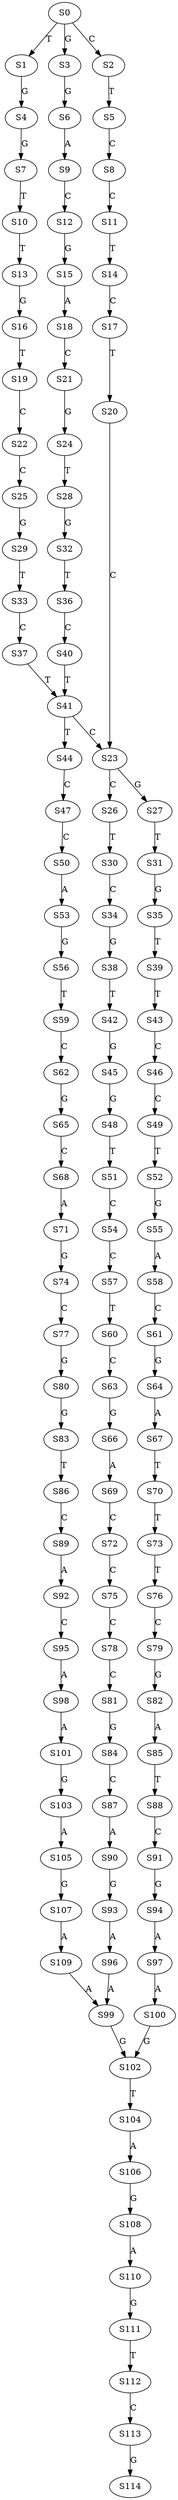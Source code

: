 strict digraph  {
	S0 -> S1 [ label = T ];
	S0 -> S2 [ label = C ];
	S0 -> S3 [ label = G ];
	S1 -> S4 [ label = G ];
	S2 -> S5 [ label = T ];
	S3 -> S6 [ label = G ];
	S4 -> S7 [ label = G ];
	S5 -> S8 [ label = C ];
	S6 -> S9 [ label = A ];
	S7 -> S10 [ label = T ];
	S8 -> S11 [ label = C ];
	S9 -> S12 [ label = C ];
	S10 -> S13 [ label = T ];
	S11 -> S14 [ label = T ];
	S12 -> S15 [ label = G ];
	S13 -> S16 [ label = G ];
	S14 -> S17 [ label = C ];
	S15 -> S18 [ label = A ];
	S16 -> S19 [ label = T ];
	S17 -> S20 [ label = T ];
	S18 -> S21 [ label = C ];
	S19 -> S22 [ label = C ];
	S20 -> S23 [ label = C ];
	S21 -> S24 [ label = G ];
	S22 -> S25 [ label = C ];
	S23 -> S26 [ label = C ];
	S23 -> S27 [ label = G ];
	S24 -> S28 [ label = T ];
	S25 -> S29 [ label = G ];
	S26 -> S30 [ label = T ];
	S27 -> S31 [ label = T ];
	S28 -> S32 [ label = G ];
	S29 -> S33 [ label = T ];
	S30 -> S34 [ label = C ];
	S31 -> S35 [ label = G ];
	S32 -> S36 [ label = T ];
	S33 -> S37 [ label = C ];
	S34 -> S38 [ label = G ];
	S35 -> S39 [ label = T ];
	S36 -> S40 [ label = C ];
	S37 -> S41 [ label = T ];
	S38 -> S42 [ label = T ];
	S39 -> S43 [ label = T ];
	S40 -> S41 [ label = T ];
	S41 -> S44 [ label = T ];
	S41 -> S23 [ label = C ];
	S42 -> S45 [ label = G ];
	S43 -> S46 [ label = C ];
	S44 -> S47 [ label = C ];
	S45 -> S48 [ label = G ];
	S46 -> S49 [ label = C ];
	S47 -> S50 [ label = C ];
	S48 -> S51 [ label = T ];
	S49 -> S52 [ label = T ];
	S50 -> S53 [ label = A ];
	S51 -> S54 [ label = C ];
	S52 -> S55 [ label = G ];
	S53 -> S56 [ label = G ];
	S54 -> S57 [ label = C ];
	S55 -> S58 [ label = A ];
	S56 -> S59 [ label = T ];
	S57 -> S60 [ label = T ];
	S58 -> S61 [ label = C ];
	S59 -> S62 [ label = C ];
	S60 -> S63 [ label = C ];
	S61 -> S64 [ label = G ];
	S62 -> S65 [ label = G ];
	S63 -> S66 [ label = G ];
	S64 -> S67 [ label = A ];
	S65 -> S68 [ label = C ];
	S66 -> S69 [ label = A ];
	S67 -> S70 [ label = T ];
	S68 -> S71 [ label = A ];
	S69 -> S72 [ label = C ];
	S70 -> S73 [ label = T ];
	S71 -> S74 [ label = G ];
	S72 -> S75 [ label = C ];
	S73 -> S76 [ label = T ];
	S74 -> S77 [ label = C ];
	S75 -> S78 [ label = C ];
	S76 -> S79 [ label = C ];
	S77 -> S80 [ label = G ];
	S78 -> S81 [ label = C ];
	S79 -> S82 [ label = G ];
	S80 -> S83 [ label = G ];
	S81 -> S84 [ label = G ];
	S82 -> S85 [ label = A ];
	S83 -> S86 [ label = T ];
	S84 -> S87 [ label = C ];
	S85 -> S88 [ label = T ];
	S86 -> S89 [ label = C ];
	S87 -> S90 [ label = A ];
	S88 -> S91 [ label = C ];
	S89 -> S92 [ label = A ];
	S90 -> S93 [ label = G ];
	S91 -> S94 [ label = G ];
	S92 -> S95 [ label = C ];
	S93 -> S96 [ label = A ];
	S94 -> S97 [ label = A ];
	S95 -> S98 [ label = A ];
	S96 -> S99 [ label = A ];
	S97 -> S100 [ label = A ];
	S98 -> S101 [ label = A ];
	S99 -> S102 [ label = G ];
	S100 -> S102 [ label = G ];
	S101 -> S103 [ label = G ];
	S102 -> S104 [ label = T ];
	S103 -> S105 [ label = A ];
	S104 -> S106 [ label = A ];
	S105 -> S107 [ label = G ];
	S106 -> S108 [ label = G ];
	S107 -> S109 [ label = A ];
	S108 -> S110 [ label = A ];
	S109 -> S99 [ label = A ];
	S110 -> S111 [ label = G ];
	S111 -> S112 [ label = T ];
	S112 -> S113 [ label = C ];
	S113 -> S114 [ label = G ];
}
